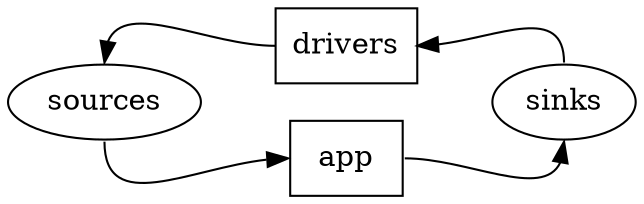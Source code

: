 digraph {
  bgcolor = white;
  rankdir = LR;
  drivers [shape=rectangle]
  app [shape=rectangle]
  drivers:w -> sources:n;
  app:e -> sinks:s
  sinks:n -> drivers:e;
  sources:s -> app:w;
  {rank=min; sources;}
  {rank=same; drivers; app;}
  {rank=max; sinks}
}